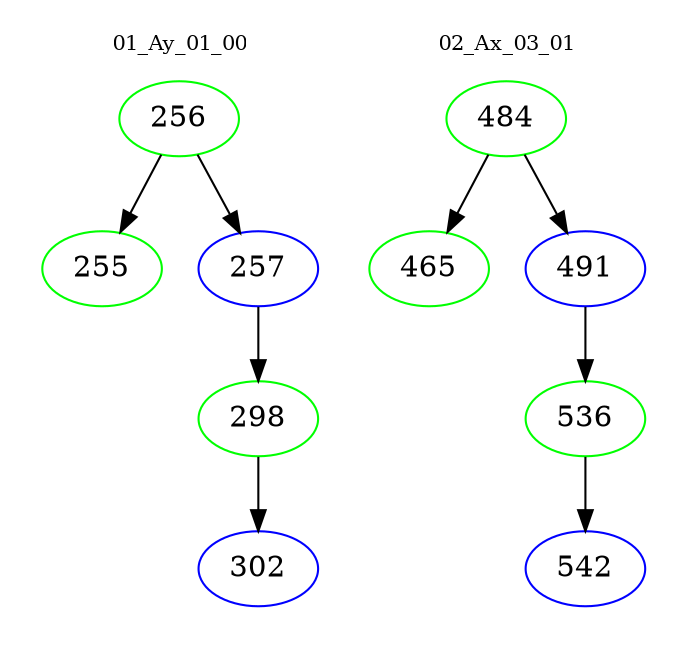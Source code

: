 digraph{
subgraph cluster_0 {
color = white
label = "01_Ay_01_00";
fontsize=10;
T0_256 [label="256", color="green"]
T0_256 -> T0_255 [color="black"]
T0_255 [label="255", color="green"]
T0_256 -> T0_257 [color="black"]
T0_257 [label="257", color="blue"]
T0_257 -> T0_298 [color="black"]
T0_298 [label="298", color="green"]
T0_298 -> T0_302 [color="black"]
T0_302 [label="302", color="blue"]
}
subgraph cluster_1 {
color = white
label = "02_Ax_03_01";
fontsize=10;
T1_484 [label="484", color="green"]
T1_484 -> T1_465 [color="black"]
T1_465 [label="465", color="green"]
T1_484 -> T1_491 [color="black"]
T1_491 [label="491", color="blue"]
T1_491 -> T1_536 [color="black"]
T1_536 [label="536", color="green"]
T1_536 -> T1_542 [color="black"]
T1_542 [label="542", color="blue"]
}
}
